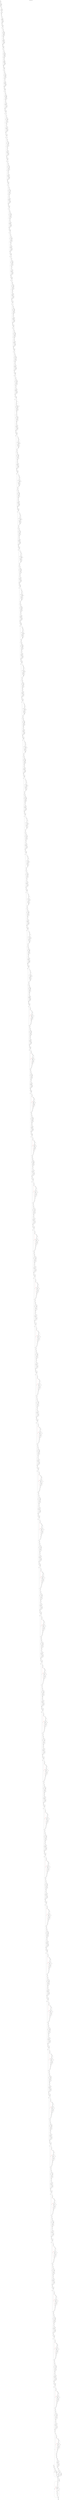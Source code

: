 digraph finite_state_machine {
    label = "mozjpeg.wasm - function 207"
    labelloc =  t
    labelfontsize = 16
    labelfontcolor = black
    labelfontname = "Helvetica"
    node [shape = doublecircle]; 0 E ;
    node [shape = circle];
    0 -> 1[label="block"];
    1 -> 2[label="block"];
    2 -> 3[label="if"];
    2 -> 5[label="~if"];
    3 -> 6[label="br"];
    4 -> 5[label="end"];
    5 -> 6[label="end"];
    6 -> 7[label="~br_if"];
    6 -> 12[label="br_if"];
    7 -> 8[label="if"];
    7 -> 9[label="~if"];
    8 -> 10[label="else"];
    9 -> 10[label="end"];
    10 -> 11[label="~br_if"];
    10 -> 12[label="br_if"];
    11 -> 12[label="end"];
    12 -> 13[label="block"];
    13 -> 14[label="~br_if"];
    13 -> 21[label="br_if"];
    14 -> 15[label="if"];
    14 -> 16[label="~if"];
    15 -> 17[label="else"];
    16 -> 17[label="end"];
    17 -> 18[label="if"];
    17 -> 20[label="~if"];
    18 -> 21[label="br"];
    19 -> 20[label="end"];
    20 -> 21[label="end"];
    21 -> 22[label="block"];
    22 -> 23[label="if"];
    22 -> 25[label="~if"];
    23 -> 42[label="br"];
    24 -> 25[label="end"];
    25 -> 26[label="block"];
    26 -> 27[label="~br_if"];
    26 -> 34[label="br_if"];
    27 -> 28[label="if"];
    27 -> 29[label="~if"];
    28 -> 30[label="else"];
    29 -> 30[label="end"];
    30 -> 31[label="if"];
    30 -> 33[label="~if"];
    31 -> 34[label="br"];
    32 -> 33[label="end"];
    33 -> 34[label="end"];
    34 -> 35[label="~br_if"];
    34 -> 42[label="br_if"];
    35 -> 36[label="if"];
    35 -> 37[label="~if"];
    36 -> 38[label="else"];
    37 -> 38[label="end"];
    38 -> 39[label="if"];
    38 -> 41[label="~if"];
    39 -> 42[label="br"];
    40 -> 41[label="end"];
    41 -> 42[label="end"];
    42 -> 43[label="block"];
    43 -> 44[label="if"];
    43 -> 46[label="~if"];
    44 -> 63[label="br"];
    45 -> 46[label="end"];
    46 -> 47[label="block"];
    47 -> 48[label="~br_if"];
    47 -> 55[label="br_if"];
    48 -> 49[label="if"];
    48 -> 50[label="~if"];
    49 -> 51[label="else"];
    50 -> 51[label="end"];
    51 -> 52[label="if"];
    51 -> 54[label="~if"];
    52 -> 55[label="br"];
    53 -> 54[label="end"];
    54 -> 55[label="end"];
    55 -> 56[label="~br_if"];
    55 -> 63[label="br_if"];
    56 -> 57[label="if"];
    56 -> 58[label="~if"];
    57 -> 59[label="else"];
    58 -> 59[label="end"];
    59 -> 60[label="if"];
    59 -> 62[label="~if"];
    60 -> 63[label="br"];
    61 -> 62[label="end"];
    62 -> 63[label="end"];
    63 -> 64[label="block"];
    64 -> 65[label="if"];
    64 -> 67[label="~if"];
    65 -> 84[label="br"];
    66 -> 67[label="end"];
    67 -> 68[label="block"];
    68 -> 69[label="~br_if"];
    68 -> 76[label="br_if"];
    69 -> 70[label="if"];
    69 -> 71[label="~if"];
    70 -> 72[label="else"];
    71 -> 72[label="end"];
    72 -> 73[label="if"];
    72 -> 75[label="~if"];
    73 -> 76[label="br"];
    74 -> 75[label="end"];
    75 -> 76[label="end"];
    76 -> 77[label="~br_if"];
    76 -> 84[label="br_if"];
    77 -> 78[label="if"];
    77 -> 79[label="~if"];
    78 -> 80[label="else"];
    79 -> 80[label="end"];
    80 -> 81[label="if"];
    80 -> 83[label="~if"];
    81 -> 84[label="br"];
    82 -> 83[label="end"];
    83 -> 84[label="end"];
    84 -> 85[label="block"];
    85 -> 86[label="if"];
    85 -> 88[label="~if"];
    86 -> 105[label="br"];
    87 -> 88[label="end"];
    88 -> 89[label="block"];
    89 -> 90[label="~br_if"];
    89 -> 97[label="br_if"];
    90 -> 91[label="if"];
    90 -> 92[label="~if"];
    91 -> 93[label="else"];
    92 -> 93[label="end"];
    93 -> 94[label="if"];
    93 -> 96[label="~if"];
    94 -> 97[label="br"];
    95 -> 96[label="end"];
    96 -> 97[label="end"];
    97 -> 98[label="~br_if"];
    97 -> 105[label="br_if"];
    98 -> 99[label="if"];
    98 -> 100[label="~if"];
    99 -> 101[label="else"];
    100 -> 101[label="end"];
    101 -> 102[label="if"];
    101 -> 104[label="~if"];
    102 -> 105[label="br"];
    103 -> 104[label="end"];
    104 -> 105[label="end"];
    105 -> 106[label="block"];
    106 -> 107[label="if"];
    106 -> 109[label="~if"];
    107 -> 126[label="br"];
    108 -> 109[label="end"];
    109 -> 110[label="block"];
    110 -> 111[label="~br_if"];
    110 -> 118[label="br_if"];
    111 -> 112[label="if"];
    111 -> 113[label="~if"];
    112 -> 114[label="else"];
    113 -> 114[label="end"];
    114 -> 115[label="if"];
    114 -> 117[label="~if"];
    115 -> 118[label="br"];
    116 -> 117[label="end"];
    117 -> 118[label="end"];
    118 -> 119[label="~br_if"];
    118 -> 126[label="br_if"];
    119 -> 120[label="if"];
    119 -> 121[label="~if"];
    120 -> 122[label="else"];
    121 -> 122[label="end"];
    122 -> 123[label="if"];
    122 -> 125[label="~if"];
    123 -> 126[label="br"];
    124 -> 125[label="end"];
    125 -> 126[label="end"];
    126 -> 127[label="block"];
    127 -> 128[label="if"];
    127 -> 130[label="~if"];
    128 -> 147[label="br"];
    129 -> 130[label="end"];
    130 -> 131[label="block"];
    131 -> 132[label="~br_if"];
    131 -> 139[label="br_if"];
    132 -> 133[label="if"];
    132 -> 134[label="~if"];
    133 -> 135[label="else"];
    134 -> 135[label="end"];
    135 -> 136[label="if"];
    135 -> 138[label="~if"];
    136 -> 139[label="br"];
    137 -> 138[label="end"];
    138 -> 139[label="end"];
    139 -> 140[label="~br_if"];
    139 -> 147[label="br_if"];
    140 -> 141[label="if"];
    140 -> 142[label="~if"];
    141 -> 143[label="else"];
    142 -> 143[label="end"];
    143 -> 144[label="if"];
    143 -> 146[label="~if"];
    144 -> 147[label="br"];
    145 -> 146[label="end"];
    146 -> 147[label="end"];
    147 -> 148[label="block"];
    148 -> 149[label="if"];
    148 -> 151[label="~if"];
    149 -> 168[label="br"];
    150 -> 151[label="end"];
    151 -> 152[label="block"];
    152 -> 153[label="~br_if"];
    152 -> 160[label="br_if"];
    153 -> 154[label="if"];
    153 -> 155[label="~if"];
    154 -> 156[label="else"];
    155 -> 156[label="end"];
    156 -> 157[label="if"];
    156 -> 159[label="~if"];
    157 -> 160[label="br"];
    158 -> 159[label="end"];
    159 -> 160[label="end"];
    160 -> 161[label="~br_if"];
    160 -> 168[label="br_if"];
    161 -> 162[label="if"];
    161 -> 163[label="~if"];
    162 -> 164[label="else"];
    163 -> 164[label="end"];
    164 -> 165[label="if"];
    164 -> 167[label="~if"];
    165 -> 168[label="br"];
    166 -> 167[label="end"];
    167 -> 168[label="end"];
    168 -> 169[label="block"];
    169 -> 170[label="if"];
    169 -> 172[label="~if"];
    170 -> 189[label="br"];
    171 -> 172[label="end"];
    172 -> 173[label="block"];
    173 -> 174[label="~br_if"];
    173 -> 181[label="br_if"];
    174 -> 175[label="if"];
    174 -> 176[label="~if"];
    175 -> 177[label="else"];
    176 -> 177[label="end"];
    177 -> 178[label="if"];
    177 -> 180[label="~if"];
    178 -> 181[label="br"];
    179 -> 180[label="end"];
    180 -> 181[label="end"];
    181 -> 182[label="~br_if"];
    181 -> 189[label="br_if"];
    182 -> 183[label="if"];
    182 -> 184[label="~if"];
    183 -> 185[label="else"];
    184 -> 185[label="end"];
    185 -> 186[label="if"];
    185 -> 188[label="~if"];
    186 -> 189[label="br"];
    187 -> 188[label="end"];
    188 -> 189[label="end"];
    189 -> 190[label="block"];
    190 -> 191[label="if"];
    190 -> 193[label="~if"];
    191 -> 210[label="br"];
    192 -> 193[label="end"];
    193 -> 194[label="block"];
    194 -> 195[label="~br_if"];
    194 -> 202[label="br_if"];
    195 -> 196[label="if"];
    195 -> 197[label="~if"];
    196 -> 198[label="else"];
    197 -> 198[label="end"];
    198 -> 199[label="if"];
    198 -> 201[label="~if"];
    199 -> 202[label="br"];
    200 -> 201[label="end"];
    201 -> 202[label="end"];
    202 -> 203[label="~br_if"];
    202 -> 210[label="br_if"];
    203 -> 204[label="if"];
    203 -> 205[label="~if"];
    204 -> 206[label="else"];
    205 -> 206[label="end"];
    206 -> 207[label="if"];
    206 -> 209[label="~if"];
    207 -> 210[label="br"];
    208 -> 209[label="end"];
    209 -> 210[label="end"];
    210 -> 211[label="block"];
    211 -> 212[label="if"];
    211 -> 214[label="~if"];
    212 -> 231[label="br"];
    213 -> 214[label="end"];
    214 -> 215[label="block"];
    215 -> 216[label="~br_if"];
    215 -> 223[label="br_if"];
    216 -> 217[label="if"];
    216 -> 218[label="~if"];
    217 -> 219[label="else"];
    218 -> 219[label="end"];
    219 -> 220[label="if"];
    219 -> 222[label="~if"];
    220 -> 223[label="br"];
    221 -> 222[label="end"];
    222 -> 223[label="end"];
    223 -> 224[label="~br_if"];
    223 -> 231[label="br_if"];
    224 -> 225[label="if"];
    224 -> 226[label="~if"];
    225 -> 227[label="else"];
    226 -> 227[label="end"];
    227 -> 228[label="if"];
    227 -> 230[label="~if"];
    228 -> 231[label="br"];
    229 -> 230[label="end"];
    230 -> 231[label="end"];
    231 -> 232[label="block"];
    232 -> 233[label="if"];
    232 -> 235[label="~if"];
    233 -> 252[label="br"];
    234 -> 235[label="end"];
    235 -> 236[label="block"];
    236 -> 237[label="~br_if"];
    236 -> 244[label="br_if"];
    237 -> 238[label="if"];
    237 -> 239[label="~if"];
    238 -> 240[label="else"];
    239 -> 240[label="end"];
    240 -> 241[label="if"];
    240 -> 243[label="~if"];
    241 -> 244[label="br"];
    242 -> 243[label="end"];
    243 -> 244[label="end"];
    244 -> 245[label="~br_if"];
    244 -> 252[label="br_if"];
    245 -> 246[label="if"];
    245 -> 247[label="~if"];
    246 -> 248[label="else"];
    247 -> 248[label="end"];
    248 -> 249[label="if"];
    248 -> 251[label="~if"];
    249 -> 252[label="br"];
    250 -> 251[label="end"];
    251 -> 252[label="end"];
    252 -> 253[label="block"];
    253 -> 254[label="if"];
    253 -> 256[label="~if"];
    254 -> 273[label="br"];
    255 -> 256[label="end"];
    256 -> 257[label="block"];
    257 -> 258[label="~br_if"];
    257 -> 265[label="br_if"];
    258 -> 259[label="if"];
    258 -> 260[label="~if"];
    259 -> 261[label="else"];
    260 -> 261[label="end"];
    261 -> 262[label="if"];
    261 -> 264[label="~if"];
    262 -> 265[label="br"];
    263 -> 264[label="end"];
    264 -> 265[label="end"];
    265 -> 266[label="~br_if"];
    265 -> 273[label="br_if"];
    266 -> 267[label="if"];
    266 -> 268[label="~if"];
    267 -> 269[label="else"];
    268 -> 269[label="end"];
    269 -> 270[label="if"];
    269 -> 272[label="~if"];
    270 -> 273[label="br"];
    271 -> 272[label="end"];
    272 -> 273[label="end"];
    273 -> 274[label="block"];
    274 -> 275[label="if"];
    274 -> 277[label="~if"];
    275 -> 294[label="br"];
    276 -> 277[label="end"];
    277 -> 278[label="block"];
    278 -> 279[label="~br_if"];
    278 -> 286[label="br_if"];
    279 -> 280[label="if"];
    279 -> 281[label="~if"];
    280 -> 282[label="else"];
    281 -> 282[label="end"];
    282 -> 283[label="if"];
    282 -> 285[label="~if"];
    283 -> 286[label="br"];
    284 -> 285[label="end"];
    285 -> 286[label="end"];
    286 -> 287[label="~br_if"];
    286 -> 294[label="br_if"];
    287 -> 288[label="if"];
    287 -> 289[label="~if"];
    288 -> 290[label="else"];
    289 -> 290[label="end"];
    290 -> 291[label="if"];
    290 -> 293[label="~if"];
    291 -> 294[label="br"];
    292 -> 293[label="end"];
    293 -> 294[label="end"];
    294 -> 295[label="block"];
    295 -> 296[label="if"];
    295 -> 298[label="~if"];
    296 -> 315[label="br"];
    297 -> 298[label="end"];
    298 -> 299[label="block"];
    299 -> 300[label="~br_if"];
    299 -> 307[label="br_if"];
    300 -> 301[label="if"];
    300 -> 302[label="~if"];
    301 -> 303[label="else"];
    302 -> 303[label="end"];
    303 -> 304[label="if"];
    303 -> 306[label="~if"];
    304 -> 307[label="br"];
    305 -> 306[label="end"];
    306 -> 307[label="end"];
    307 -> 308[label="~br_if"];
    307 -> 315[label="br_if"];
    308 -> 309[label="if"];
    308 -> 310[label="~if"];
    309 -> 311[label="else"];
    310 -> 311[label="end"];
    311 -> 312[label="if"];
    311 -> 314[label="~if"];
    312 -> 315[label="br"];
    313 -> 314[label="end"];
    314 -> 315[label="end"];
    315 -> 316[label="block"];
    316 -> 317[label="if"];
    316 -> 319[label="~if"];
    317 -> 336[label="br"];
    318 -> 319[label="end"];
    319 -> 320[label="block"];
    320 -> 321[label="~br_if"];
    320 -> 328[label="br_if"];
    321 -> 322[label="if"];
    321 -> 323[label="~if"];
    322 -> 324[label="else"];
    323 -> 324[label="end"];
    324 -> 325[label="if"];
    324 -> 327[label="~if"];
    325 -> 328[label="br"];
    326 -> 327[label="end"];
    327 -> 328[label="end"];
    328 -> 329[label="~br_if"];
    328 -> 336[label="br_if"];
    329 -> 330[label="if"];
    329 -> 331[label="~if"];
    330 -> 332[label="else"];
    331 -> 332[label="end"];
    332 -> 333[label="if"];
    332 -> 335[label="~if"];
    333 -> 336[label="br"];
    334 -> 335[label="end"];
    335 -> 336[label="end"];
    336 -> 337[label="block"];
    337 -> 338[label="if"];
    337 -> 340[label="~if"];
    338 -> 357[label="br"];
    339 -> 340[label="end"];
    340 -> 341[label="block"];
    341 -> 342[label="~br_if"];
    341 -> 349[label="br_if"];
    342 -> 343[label="if"];
    342 -> 344[label="~if"];
    343 -> 345[label="else"];
    344 -> 345[label="end"];
    345 -> 346[label="if"];
    345 -> 348[label="~if"];
    346 -> 349[label="br"];
    347 -> 348[label="end"];
    348 -> 349[label="end"];
    349 -> 350[label="~br_if"];
    349 -> 357[label="br_if"];
    350 -> 351[label="if"];
    350 -> 352[label="~if"];
    351 -> 353[label="else"];
    352 -> 353[label="end"];
    353 -> 354[label="if"];
    353 -> 356[label="~if"];
    354 -> 357[label="br"];
    355 -> 356[label="end"];
    356 -> 357[label="end"];
    357 -> 358[label="block"];
    358 -> 359[label="if"];
    358 -> 361[label="~if"];
    359 -> 388[label="br"];
    360 -> 361[label="end"];
    361 -> 362[label="block"];
    362 -> 363[label="~br_if"];
    362 -> 371[label="br_if"];
    363 -> 364[label="~br_if"];
    363 -> 371[label="br_if"];
    364 -> 365[label="if"];
    364 -> 366[label="~if"];
    365 -> 367[label="else"];
    366 -> 367[label="end"];
    367 -> 368[label="if"];
    367 -> 370[label="~if"];
    368 -> 371[label="br"];
    369 -> 370[label="end"];
    370 -> 371[label="end"];
    371 -> 372[label="block"];
    372 -> 373[label="~br_if"];
    372 -> 380[label="br_if"];
    373 -> 374[label="if"];
    373 -> 375[label="~if"];
    374 -> 376[label="else"];
    375 -> 376[label="end"];
    376 -> 377[label="if"];
    376 -> 379[label="~if"];
    377 -> 380[label="br"];
    378 -> 379[label="end"];
    379 -> 380[label="end"];
    380 -> 381[label="~br_if"];
    380 -> 388[label="br_if"];
    381 -> 382[label="if"];
    381 -> 383[label="~if"];
    382 -> 384[label="else"];
    383 -> 384[label="end"];
    384 -> 385[label="if"];
    384 -> 387[label="~if"];
    385 -> 388[label="br"];
    386 -> 387[label="end"];
    387 -> 388[label="end"];
    388 -> 389[label="block"];
    389 -> 390[label="if"];
    389 -> 392[label="~if"];
    390 -> 420[label="br"];
    391 -> 392[label="end"];
    392 -> 393[label="if"];
    392 -> 403[label="~if"];
    393 -> 394[label="block"];
    394 -> 395[label="~br_if"];
    394 -> 402[label="br_if"];
    395 -> 396[label="if"];
    395 -> 397[label="~if"];
    396 -> 398[label="else"];
    397 -> 398[label="end"];
    398 -> 399[label="if"];
    398 -> 401[label="~if"];
    399 -> 402[label="br"];
    400 -> 401[label="end"];
    401 -> 402[label="end"];
    402 -> 403[label="end"];
    403 -> 404[label="block"];
    404 -> 405[label="~br_if"];
    404 -> 412[label="br_if"];
    405 -> 406[label="if"];
    405 -> 407[label="~if"];
    406 -> 408[label="else"];
    407 -> 408[label="end"];
    408 -> 409[label="if"];
    408 -> 411[label="~if"];
    409 -> 412[label="br"];
    410 -> 411[label="end"];
    411 -> 412[label="end"];
    412 -> 413[label="~br_if"];
    412 -> 420[label="br_if"];
    413 -> 414[label="if"];
    413 -> 415[label="~if"];
    414 -> 416[label="else"];
    415 -> 416[label="end"];
    416 -> 417[label="if"];
    416 -> 419[label="~if"];
    417 -> 420[label="br"];
    418 -> 419[label="end"];
    419 -> 420[label="end"];
    420 -> 421[label="block"];
    421 -> 422[label="if"];
    421 -> 424[label="~if"];
    422 -> 452[label="br"];
    423 -> 424[label="end"];
    424 -> 425[label="if"];
    424 -> 435[label="~if"];
    425 -> 426[label="block"];
    426 -> 427[label="~br_if"];
    426 -> 434[label="br_if"];
    427 -> 428[label="if"];
    427 -> 429[label="~if"];
    428 -> 430[label="else"];
    429 -> 430[label="end"];
    430 -> 431[label="if"];
    430 -> 433[label="~if"];
    431 -> 434[label="br"];
    432 -> 433[label="end"];
    433 -> 434[label="end"];
    434 -> 435[label="end"];
    435 -> 436[label="block"];
    436 -> 437[label="~br_if"];
    436 -> 444[label="br_if"];
    437 -> 438[label="if"];
    437 -> 439[label="~if"];
    438 -> 440[label="else"];
    439 -> 440[label="end"];
    440 -> 441[label="if"];
    440 -> 443[label="~if"];
    441 -> 444[label="br"];
    442 -> 443[label="end"];
    443 -> 444[label="end"];
    444 -> 445[label="~br_if"];
    444 -> 452[label="br_if"];
    445 -> 446[label="if"];
    445 -> 447[label="~if"];
    446 -> 448[label="else"];
    447 -> 448[label="end"];
    448 -> 449[label="if"];
    448 -> 451[label="~if"];
    449 -> 452[label="br"];
    450 -> 451[label="end"];
    451 -> 452[label="end"];
    452 -> 453[label="block"];
    453 -> 454[label="if"];
    453 -> 456[label="~if"];
    454 -> 484[label="br"];
    455 -> 456[label="end"];
    456 -> 457[label="if"];
    456 -> 467[label="~if"];
    457 -> 458[label="block"];
    458 -> 459[label="~br_if"];
    458 -> 466[label="br_if"];
    459 -> 460[label="if"];
    459 -> 461[label="~if"];
    460 -> 462[label="else"];
    461 -> 462[label="end"];
    462 -> 463[label="if"];
    462 -> 465[label="~if"];
    463 -> 466[label="br"];
    464 -> 465[label="end"];
    465 -> 466[label="end"];
    466 -> 467[label="end"];
    467 -> 468[label="block"];
    468 -> 469[label="~br_if"];
    468 -> 476[label="br_if"];
    469 -> 470[label="if"];
    469 -> 471[label="~if"];
    470 -> 472[label="else"];
    471 -> 472[label="end"];
    472 -> 473[label="if"];
    472 -> 475[label="~if"];
    473 -> 476[label="br"];
    474 -> 475[label="end"];
    475 -> 476[label="end"];
    476 -> 477[label="~br_if"];
    476 -> 484[label="br_if"];
    477 -> 478[label="if"];
    477 -> 479[label="~if"];
    478 -> 480[label="else"];
    479 -> 480[label="end"];
    480 -> 481[label="if"];
    480 -> 483[label="~if"];
    481 -> 484[label="br"];
    482 -> 483[label="end"];
    483 -> 484[label="end"];
    484 -> 485[label="block"];
    485 -> 486[label="if"];
    485 -> 488[label="~if"];
    486 -> 516[label="br"];
    487 -> 488[label="end"];
    488 -> 489[label="if"];
    488 -> 499[label="~if"];
    489 -> 490[label="block"];
    490 -> 491[label="~br_if"];
    490 -> 498[label="br_if"];
    491 -> 492[label="if"];
    491 -> 493[label="~if"];
    492 -> 494[label="else"];
    493 -> 494[label="end"];
    494 -> 495[label="if"];
    494 -> 497[label="~if"];
    495 -> 498[label="br"];
    496 -> 497[label="end"];
    497 -> 498[label="end"];
    498 -> 499[label="end"];
    499 -> 500[label="block"];
    500 -> 501[label="~br_if"];
    500 -> 508[label="br_if"];
    501 -> 502[label="if"];
    501 -> 503[label="~if"];
    502 -> 504[label="else"];
    503 -> 504[label="end"];
    504 -> 505[label="if"];
    504 -> 507[label="~if"];
    505 -> 508[label="br"];
    506 -> 507[label="end"];
    507 -> 508[label="end"];
    508 -> 509[label="~br_if"];
    508 -> 516[label="br_if"];
    509 -> 510[label="if"];
    509 -> 511[label="~if"];
    510 -> 512[label="else"];
    511 -> 512[label="end"];
    512 -> 513[label="if"];
    512 -> 515[label="~if"];
    513 -> 516[label="br"];
    514 -> 515[label="end"];
    515 -> 516[label="end"];
    516 -> 517[label="block"];
    517 -> 518[label="if"];
    517 -> 520[label="~if"];
    518 -> 548[label="br"];
    519 -> 520[label="end"];
    520 -> 521[label="if"];
    520 -> 531[label="~if"];
    521 -> 522[label="block"];
    522 -> 523[label="~br_if"];
    522 -> 530[label="br_if"];
    523 -> 524[label="if"];
    523 -> 525[label="~if"];
    524 -> 526[label="else"];
    525 -> 526[label="end"];
    526 -> 527[label="if"];
    526 -> 529[label="~if"];
    527 -> 530[label="br"];
    528 -> 529[label="end"];
    529 -> 530[label="end"];
    530 -> 531[label="end"];
    531 -> 532[label="block"];
    532 -> 533[label="~br_if"];
    532 -> 540[label="br_if"];
    533 -> 534[label="if"];
    533 -> 535[label="~if"];
    534 -> 536[label="else"];
    535 -> 536[label="end"];
    536 -> 537[label="if"];
    536 -> 539[label="~if"];
    537 -> 540[label="br"];
    538 -> 539[label="end"];
    539 -> 540[label="end"];
    540 -> 541[label="~br_if"];
    540 -> 548[label="br_if"];
    541 -> 542[label="if"];
    541 -> 543[label="~if"];
    542 -> 544[label="else"];
    543 -> 544[label="end"];
    544 -> 545[label="if"];
    544 -> 547[label="~if"];
    545 -> 548[label="br"];
    546 -> 547[label="end"];
    547 -> 548[label="end"];
    548 -> 549[label="block"];
    549 -> 550[label="if"];
    549 -> 552[label="~if"];
    550 -> 580[label="br"];
    551 -> 552[label="end"];
    552 -> 553[label="if"];
    552 -> 563[label="~if"];
    553 -> 554[label="block"];
    554 -> 555[label="~br_if"];
    554 -> 562[label="br_if"];
    555 -> 556[label="if"];
    555 -> 557[label="~if"];
    556 -> 558[label="else"];
    557 -> 558[label="end"];
    558 -> 559[label="if"];
    558 -> 561[label="~if"];
    559 -> 562[label="br"];
    560 -> 561[label="end"];
    561 -> 562[label="end"];
    562 -> 563[label="end"];
    563 -> 564[label="block"];
    564 -> 565[label="~br_if"];
    564 -> 572[label="br_if"];
    565 -> 566[label="if"];
    565 -> 567[label="~if"];
    566 -> 568[label="else"];
    567 -> 568[label="end"];
    568 -> 569[label="if"];
    568 -> 571[label="~if"];
    569 -> 572[label="br"];
    570 -> 571[label="end"];
    571 -> 572[label="end"];
    572 -> 573[label="~br_if"];
    572 -> 580[label="br_if"];
    573 -> 574[label="if"];
    573 -> 575[label="~if"];
    574 -> 576[label="else"];
    575 -> 576[label="end"];
    576 -> 577[label="if"];
    576 -> 579[label="~if"];
    577 -> 580[label="br"];
    578 -> 579[label="end"];
    579 -> 580[label="end"];
    580 -> 581[label="block"];
    581 -> 582[label="if"];
    581 -> 584[label="~if"];
    582 -> 612[label="br"];
    583 -> 584[label="end"];
    584 -> 585[label="if"];
    584 -> 595[label="~if"];
    585 -> 586[label="block"];
    586 -> 587[label="~br_if"];
    586 -> 594[label="br_if"];
    587 -> 588[label="if"];
    587 -> 589[label="~if"];
    588 -> 590[label="else"];
    589 -> 590[label="end"];
    590 -> 591[label="if"];
    590 -> 593[label="~if"];
    591 -> 594[label="br"];
    592 -> 593[label="end"];
    593 -> 594[label="end"];
    594 -> 595[label="end"];
    595 -> 596[label="block"];
    596 -> 597[label="~br_if"];
    596 -> 604[label="br_if"];
    597 -> 598[label="if"];
    597 -> 599[label="~if"];
    598 -> 600[label="else"];
    599 -> 600[label="end"];
    600 -> 601[label="if"];
    600 -> 603[label="~if"];
    601 -> 604[label="br"];
    602 -> 603[label="end"];
    603 -> 604[label="end"];
    604 -> 605[label="~br_if"];
    604 -> 612[label="br_if"];
    605 -> 606[label="if"];
    605 -> 607[label="~if"];
    606 -> 608[label="else"];
    607 -> 608[label="end"];
    608 -> 609[label="if"];
    608 -> 611[label="~if"];
    609 -> 612[label="br"];
    610 -> 611[label="end"];
    611 -> 612[label="end"];
    612 -> 613[label="block"];
    613 -> 614[label="if"];
    613 -> 616[label="~if"];
    614 -> 644[label="br"];
    615 -> 616[label="end"];
    616 -> 617[label="if"];
    616 -> 627[label="~if"];
    617 -> 618[label="block"];
    618 -> 619[label="~br_if"];
    618 -> 626[label="br_if"];
    619 -> 620[label="if"];
    619 -> 621[label="~if"];
    620 -> 622[label="else"];
    621 -> 622[label="end"];
    622 -> 623[label="if"];
    622 -> 625[label="~if"];
    623 -> 626[label="br"];
    624 -> 625[label="end"];
    625 -> 626[label="end"];
    626 -> 627[label="end"];
    627 -> 628[label="block"];
    628 -> 629[label="~br_if"];
    628 -> 636[label="br_if"];
    629 -> 630[label="if"];
    629 -> 631[label="~if"];
    630 -> 632[label="else"];
    631 -> 632[label="end"];
    632 -> 633[label="if"];
    632 -> 635[label="~if"];
    633 -> 636[label="br"];
    634 -> 635[label="end"];
    635 -> 636[label="end"];
    636 -> 637[label="~br_if"];
    636 -> 644[label="br_if"];
    637 -> 638[label="if"];
    637 -> 639[label="~if"];
    638 -> 640[label="else"];
    639 -> 640[label="end"];
    640 -> 641[label="if"];
    640 -> 643[label="~if"];
    641 -> 644[label="br"];
    642 -> 643[label="end"];
    643 -> 644[label="end"];
    644 -> 645[label="block"];
    645 -> 646[label="if"];
    645 -> 648[label="~if"];
    646 -> 676[label="br"];
    647 -> 648[label="end"];
    648 -> 649[label="if"];
    648 -> 659[label="~if"];
    649 -> 650[label="block"];
    650 -> 651[label="~br_if"];
    650 -> 658[label="br_if"];
    651 -> 652[label="if"];
    651 -> 653[label="~if"];
    652 -> 654[label="else"];
    653 -> 654[label="end"];
    654 -> 655[label="if"];
    654 -> 657[label="~if"];
    655 -> 658[label="br"];
    656 -> 657[label="end"];
    657 -> 658[label="end"];
    658 -> 659[label="end"];
    659 -> 660[label="block"];
    660 -> 661[label="~br_if"];
    660 -> 668[label="br_if"];
    661 -> 662[label="if"];
    661 -> 663[label="~if"];
    662 -> 664[label="else"];
    663 -> 664[label="end"];
    664 -> 665[label="if"];
    664 -> 667[label="~if"];
    665 -> 668[label="br"];
    666 -> 667[label="end"];
    667 -> 668[label="end"];
    668 -> 669[label="~br_if"];
    668 -> 676[label="br_if"];
    669 -> 670[label="if"];
    669 -> 671[label="~if"];
    670 -> 672[label="else"];
    671 -> 672[label="end"];
    672 -> 673[label="if"];
    672 -> 675[label="~if"];
    673 -> 676[label="br"];
    674 -> 675[label="end"];
    675 -> 676[label="end"];
    676 -> 677[label="block"];
    677 -> 678[label="if"];
    677 -> 680[label="~if"];
    678 -> 708[label="br"];
    679 -> 680[label="end"];
    680 -> 681[label="if"];
    680 -> 691[label="~if"];
    681 -> 682[label="block"];
    682 -> 683[label="~br_if"];
    682 -> 690[label="br_if"];
    683 -> 684[label="if"];
    683 -> 685[label="~if"];
    684 -> 686[label="else"];
    685 -> 686[label="end"];
    686 -> 687[label="if"];
    686 -> 689[label="~if"];
    687 -> 690[label="br"];
    688 -> 689[label="end"];
    689 -> 690[label="end"];
    690 -> 691[label="end"];
    691 -> 692[label="block"];
    692 -> 693[label="~br_if"];
    692 -> 700[label="br_if"];
    693 -> 694[label="if"];
    693 -> 695[label="~if"];
    694 -> 696[label="else"];
    695 -> 696[label="end"];
    696 -> 697[label="if"];
    696 -> 699[label="~if"];
    697 -> 700[label="br"];
    698 -> 699[label="end"];
    699 -> 700[label="end"];
    700 -> 701[label="~br_if"];
    700 -> 708[label="br_if"];
    701 -> 702[label="if"];
    701 -> 703[label="~if"];
    702 -> 704[label="else"];
    703 -> 704[label="end"];
    704 -> 705[label="if"];
    704 -> 707[label="~if"];
    705 -> 708[label="br"];
    706 -> 707[label="end"];
    707 -> 708[label="end"];
    708 -> 709[label="block"];
    709 -> 710[label="if"];
    709 -> 712[label="~if"];
    710 -> 740[label="br"];
    711 -> 712[label="end"];
    712 -> 713[label="if"];
    712 -> 723[label="~if"];
    713 -> 714[label="block"];
    714 -> 715[label="~br_if"];
    714 -> 722[label="br_if"];
    715 -> 716[label="if"];
    715 -> 717[label="~if"];
    716 -> 718[label="else"];
    717 -> 718[label="end"];
    718 -> 719[label="if"];
    718 -> 721[label="~if"];
    719 -> 722[label="br"];
    720 -> 721[label="end"];
    721 -> 722[label="end"];
    722 -> 723[label="end"];
    723 -> 724[label="block"];
    724 -> 725[label="~br_if"];
    724 -> 732[label="br_if"];
    725 -> 726[label="if"];
    725 -> 727[label="~if"];
    726 -> 728[label="else"];
    727 -> 728[label="end"];
    728 -> 729[label="if"];
    728 -> 731[label="~if"];
    729 -> 732[label="br"];
    730 -> 731[label="end"];
    731 -> 732[label="end"];
    732 -> 733[label="~br_if"];
    732 -> 740[label="br_if"];
    733 -> 734[label="if"];
    733 -> 735[label="~if"];
    734 -> 736[label="else"];
    735 -> 736[label="end"];
    736 -> 737[label="if"];
    736 -> 739[label="~if"];
    737 -> 740[label="br"];
    738 -> 739[label="end"];
    739 -> 740[label="end"];
    740 -> 741[label="block"];
    741 -> 742[label="if"];
    741 -> 744[label="~if"];
    742 -> 772[label="br"];
    743 -> 744[label="end"];
    744 -> 745[label="if"];
    744 -> 755[label="~if"];
    745 -> 746[label="block"];
    746 -> 747[label="~br_if"];
    746 -> 754[label="br_if"];
    747 -> 748[label="if"];
    747 -> 749[label="~if"];
    748 -> 750[label="else"];
    749 -> 750[label="end"];
    750 -> 751[label="if"];
    750 -> 753[label="~if"];
    751 -> 754[label="br"];
    752 -> 753[label="end"];
    753 -> 754[label="end"];
    754 -> 755[label="end"];
    755 -> 756[label="block"];
    756 -> 757[label="~br_if"];
    756 -> 764[label="br_if"];
    757 -> 758[label="if"];
    757 -> 759[label="~if"];
    758 -> 760[label="else"];
    759 -> 760[label="end"];
    760 -> 761[label="if"];
    760 -> 763[label="~if"];
    761 -> 764[label="br"];
    762 -> 763[label="end"];
    763 -> 764[label="end"];
    764 -> 765[label="~br_if"];
    764 -> 772[label="br_if"];
    765 -> 766[label="if"];
    765 -> 767[label="~if"];
    766 -> 768[label="else"];
    767 -> 768[label="end"];
    768 -> 769[label="if"];
    768 -> 771[label="~if"];
    769 -> 772[label="br"];
    770 -> 771[label="end"];
    771 -> 772[label="end"];
    772 -> 773[label="block"];
    773 -> 774[label="if"];
    773 -> 776[label="~if"];
    774 -> 804[label="br"];
    775 -> 776[label="end"];
    776 -> 777[label="if"];
    776 -> 787[label="~if"];
    777 -> 778[label="block"];
    778 -> 779[label="~br_if"];
    778 -> 786[label="br_if"];
    779 -> 780[label="if"];
    779 -> 781[label="~if"];
    780 -> 782[label="else"];
    781 -> 782[label="end"];
    782 -> 783[label="if"];
    782 -> 785[label="~if"];
    783 -> 786[label="br"];
    784 -> 785[label="end"];
    785 -> 786[label="end"];
    786 -> 787[label="end"];
    787 -> 788[label="block"];
    788 -> 789[label="~br_if"];
    788 -> 796[label="br_if"];
    789 -> 790[label="if"];
    789 -> 791[label="~if"];
    790 -> 792[label="else"];
    791 -> 792[label="end"];
    792 -> 793[label="if"];
    792 -> 795[label="~if"];
    793 -> 796[label="br"];
    794 -> 795[label="end"];
    795 -> 796[label="end"];
    796 -> 797[label="~br_if"];
    796 -> 804[label="br_if"];
    797 -> 798[label="if"];
    797 -> 799[label="~if"];
    798 -> 800[label="else"];
    799 -> 800[label="end"];
    800 -> 801[label="if"];
    800 -> 803[label="~if"];
    801 -> 804[label="br"];
    802 -> 803[label="end"];
    803 -> 804[label="end"];
    804 -> 805[label="block"];
    805 -> 806[label="if"];
    805 -> 808[label="~if"];
    806 -> 836[label="br"];
    807 -> 808[label="end"];
    808 -> 809[label="if"];
    808 -> 819[label="~if"];
    809 -> 810[label="block"];
    810 -> 811[label="~br_if"];
    810 -> 818[label="br_if"];
    811 -> 812[label="if"];
    811 -> 813[label="~if"];
    812 -> 814[label="else"];
    813 -> 814[label="end"];
    814 -> 815[label="if"];
    814 -> 817[label="~if"];
    815 -> 818[label="br"];
    816 -> 817[label="end"];
    817 -> 818[label="end"];
    818 -> 819[label="end"];
    819 -> 820[label="block"];
    820 -> 821[label="~br_if"];
    820 -> 828[label="br_if"];
    821 -> 822[label="if"];
    821 -> 823[label="~if"];
    822 -> 824[label="else"];
    823 -> 824[label="end"];
    824 -> 825[label="if"];
    824 -> 827[label="~if"];
    825 -> 828[label="br"];
    826 -> 827[label="end"];
    827 -> 828[label="end"];
    828 -> 829[label="~br_if"];
    828 -> 836[label="br_if"];
    829 -> 830[label="if"];
    829 -> 831[label="~if"];
    830 -> 832[label="else"];
    831 -> 832[label="end"];
    832 -> 833[label="if"];
    832 -> 835[label="~if"];
    833 -> 836[label="br"];
    834 -> 835[label="end"];
    835 -> 836[label="end"];
    836 -> 837[label="block"];
    837 -> 838[label="if"];
    837 -> 840[label="~if"];
    838 -> 868[label="br"];
    839 -> 840[label="end"];
    840 -> 841[label="if"];
    840 -> 851[label="~if"];
    841 -> 842[label="block"];
    842 -> 843[label="~br_if"];
    842 -> 850[label="br_if"];
    843 -> 844[label="if"];
    843 -> 845[label="~if"];
    844 -> 846[label="else"];
    845 -> 846[label="end"];
    846 -> 847[label="if"];
    846 -> 849[label="~if"];
    847 -> 850[label="br"];
    848 -> 849[label="end"];
    849 -> 850[label="end"];
    850 -> 851[label="end"];
    851 -> 852[label="block"];
    852 -> 853[label="~br_if"];
    852 -> 860[label="br_if"];
    853 -> 854[label="if"];
    853 -> 855[label="~if"];
    854 -> 856[label="else"];
    855 -> 856[label="end"];
    856 -> 857[label="if"];
    856 -> 859[label="~if"];
    857 -> 860[label="br"];
    858 -> 859[label="end"];
    859 -> 860[label="end"];
    860 -> 861[label="~br_if"];
    860 -> 868[label="br_if"];
    861 -> 862[label="if"];
    861 -> 863[label="~if"];
    862 -> 864[label="else"];
    863 -> 864[label="end"];
    864 -> 865[label="if"];
    864 -> 867[label="~if"];
    865 -> 868[label="br"];
    866 -> 867[label="end"];
    867 -> 868[label="end"];
    868 -> 869[label="block"];
    869 -> 870[label="if"];
    869 -> 872[label="~if"];
    870 -> 903[label="br"];
    871 -> 872[label="end"];
    872 -> 873[label="if"];
    872 -> 886[label="~if"];
    873 -> 874[label="loop"];
    874 -> 875[label="block"];
    875 -> 876[label="~br_if"];
    875 -> 883[label="br_if"];
    876 -> 877[label="if"];
    876 -> 878[label="~if"];
    877 -> 879[label="else"];
    878 -> 879[label="end"];
    879 -> 880[label="if"];
    879 -> 882[label="~if"];
    880 -> 883[label="br"];
    881 -> 882[label="end"];
    882 -> 883[label="end"];
    883 -> 884[label="~br_if"];
    883 -> 874[color="red" fontcolor="red" label="br_if"];
    884 -> 885[label="end"];
    885 -> 886[label="end"];
    886 -> 887[label="block"];
    887 -> 888[label="~br_if"];
    887 -> 895[label="br_if"];
    888 -> 889[label="if"];
    888 -> 890[label="~if"];
    889 -> 891[label="else"];
    890 -> 891[label="end"];
    891 -> 892[label="if"];
    891 -> 894[label="~if"];
    892 -> 895[label="br"];
    893 -> 894[label="end"];
    894 -> 895[label="end"];
    895 -> 896[label="~br_if"];
    895 -> 903[label="br_if"];
    896 -> 897[label="if"];
    896 -> 898[label="~if"];
    897 -> 899[label="else"];
    898 -> 899[label="end"];
    899 -> 900[label="if"];
    899 -> 902[label="~if"];
    900 -> 903[label="br"];
    901 -> 902[label="end"];
    902 -> 903[label="end"];
    903 -> 904[label="block"];
    904 -> 905[label="if"];
    904 -> 907[label="~if"];
    905 -> 938[label="br"];
    906 -> 907[label="end"];
    907 -> 908[label="if"];
    907 -> 921[label="~if"];
    908 -> 909[label="loop"];
    909 -> 910[label="block"];
    910 -> 911[label="~br_if"];
    910 -> 918[label="br_if"];
    911 -> 912[label="if"];
    911 -> 913[label="~if"];
    912 -> 914[label="else"];
    913 -> 914[label="end"];
    914 -> 915[label="if"];
    914 -> 917[label="~if"];
    915 -> 918[label="br"];
    916 -> 917[label="end"];
    917 -> 918[label="end"];
    918 -> 919[label="~br_if"];
    918 -> 909[color="red" fontcolor="red" label="br_if"];
    919 -> 920[label="end"];
    920 -> 921[label="end"];
    921 -> 922[label="block"];
    922 -> 923[label="~br_if"];
    922 -> 930[label="br_if"];
    923 -> 924[label="if"];
    923 -> 925[label="~if"];
    924 -> 926[label="else"];
    925 -> 926[label="end"];
    926 -> 927[label="if"];
    926 -> 929[label="~if"];
    927 -> 930[label="br"];
    928 -> 929[label="end"];
    929 -> 930[label="end"];
    930 -> 931[label="~br_if"];
    930 -> 938[label="br_if"];
    931 -> 932[label="if"];
    931 -> 933[label="~if"];
    932 -> 934[label="else"];
    933 -> 934[label="end"];
    934 -> 935[label="if"];
    934 -> 937[label="~if"];
    935 -> 938[label="br"];
    936 -> 937[label="end"];
    937 -> 938[label="end"];
    938 -> 939[label="block"];
    939 -> 940[label="if"];
    939 -> 942[label="~if"];
    940 -> 973[label="br"];
    941 -> 942[label="end"];
    942 -> 943[label="if"];
    942 -> 956[label="~if"];
    943 -> 944[label="loop"];
    944 -> 945[label="block"];
    945 -> 946[label="~br_if"];
    945 -> 953[label="br_if"];
    946 -> 947[label="if"];
    946 -> 948[label="~if"];
    947 -> 949[label="else"];
    948 -> 949[label="end"];
    949 -> 950[label="if"];
    949 -> 952[label="~if"];
    950 -> 953[label="br"];
    951 -> 952[label="end"];
    952 -> 953[label="end"];
    953 -> 954[label="~br_if"];
    953 -> 944[color="red" fontcolor="red" label="br_if"];
    954 -> 955[label="end"];
    955 -> 956[label="end"];
    956 -> 957[label="block"];
    957 -> 958[label="~br_if"];
    957 -> 965[label="br_if"];
    958 -> 959[label="if"];
    958 -> 960[label="~if"];
    959 -> 961[label="else"];
    960 -> 961[label="end"];
    961 -> 962[label="if"];
    961 -> 964[label="~if"];
    962 -> 965[label="br"];
    963 -> 964[label="end"];
    964 -> 965[label="end"];
    965 -> 966[label="~br_if"];
    965 -> 973[label="br_if"];
    966 -> 967[label="if"];
    966 -> 968[label="~if"];
    967 -> 969[label="else"];
    968 -> 969[label="end"];
    969 -> 970[label="if"];
    969 -> 972[label="~if"];
    970 -> 973[label="br"];
    971 -> 972[label="end"];
    972 -> 973[label="end"];
    973 -> 974[label="block"];
    974 -> 975[label="if"];
    974 -> 977[label="~if"];
    975 -> 1008[label="br"];
    976 -> 977[label="end"];
    977 -> 978[label="if"];
    977 -> 991[label="~if"];
    978 -> 979[label="loop"];
    979 -> 980[label="block"];
    980 -> 981[label="~br_if"];
    980 -> 988[label="br_if"];
    981 -> 982[label="if"];
    981 -> 983[label="~if"];
    982 -> 984[label="else"];
    983 -> 984[label="end"];
    984 -> 985[label="if"];
    984 -> 987[label="~if"];
    985 -> 988[label="br"];
    986 -> 987[label="end"];
    987 -> 988[label="end"];
    988 -> 989[label="~br_if"];
    988 -> 979[color="red" fontcolor="red" label="br_if"];
    989 -> 990[label="end"];
    990 -> 991[label="end"];
    991 -> 992[label="block"];
    992 -> 993[label="~br_if"];
    992 -> 1000[label="br_if"];
    993 -> 994[label="if"];
    993 -> 995[label="~if"];
    994 -> 996[label="else"];
    995 -> 996[label="end"];
    996 -> 997[label="if"];
    996 -> 999[label="~if"];
    997 -> 1000[label="br"];
    998 -> 999[label="end"];
    999 -> 1000[label="end"];
    1000 -> 1001[label="~br_if"];
    1000 -> 1008[label="br_if"];
    1001 -> 1002[label="if"];
    1001 -> 1003[label="~if"];
    1002 -> 1004[label="else"];
    1003 -> 1004[label="end"];
    1004 -> 1005[label="if"];
    1004 -> 1007[label="~if"];
    1005 -> 1008[label="br"];
    1006 -> 1007[label="end"];
    1007 -> 1008[label="end"];
    1008 -> 1009[label="block"];
    1009 -> 1010[label="if"];
    1009 -> 1012[label="~if"];
    1010 -> 1043[label="br"];
    1011 -> 1012[label="end"];
    1012 -> 1013[label="if"];
    1012 -> 1026[label="~if"];
    1013 -> 1014[label="loop"];
    1014 -> 1015[label="block"];
    1015 -> 1016[label="~br_if"];
    1015 -> 1023[label="br_if"];
    1016 -> 1017[label="if"];
    1016 -> 1018[label="~if"];
    1017 -> 1019[label="else"];
    1018 -> 1019[label="end"];
    1019 -> 1020[label="if"];
    1019 -> 1022[label="~if"];
    1020 -> 1023[label="br"];
    1021 -> 1022[label="end"];
    1022 -> 1023[label="end"];
    1023 -> 1024[label="~br_if"];
    1023 -> 1014[color="red" fontcolor="red" label="br_if"];
    1024 -> 1025[label="end"];
    1025 -> 1026[label="end"];
    1026 -> 1027[label="block"];
    1027 -> 1028[label="~br_if"];
    1027 -> 1035[label="br_if"];
    1028 -> 1029[label="if"];
    1028 -> 1030[label="~if"];
    1029 -> 1031[label="else"];
    1030 -> 1031[label="end"];
    1031 -> 1032[label="if"];
    1031 -> 1034[label="~if"];
    1032 -> 1035[label="br"];
    1033 -> 1034[label="end"];
    1034 -> 1035[label="end"];
    1035 -> 1036[label="~br_if"];
    1035 -> 1043[label="br_if"];
    1036 -> 1037[label="if"];
    1036 -> 1038[label="~if"];
    1037 -> 1039[label="else"];
    1038 -> 1039[label="end"];
    1039 -> 1040[label="if"];
    1039 -> 1042[label="~if"];
    1040 -> 1043[label="br"];
    1041 -> 1042[label="end"];
    1042 -> 1043[label="end"];
    1043 -> 1044[label="block"];
    1044 -> 1045[label="if"];
    1044 -> 1047[label="~if"];
    1045 -> 1078[label="br"];
    1046 -> 1047[label="end"];
    1047 -> 1048[label="if"];
    1047 -> 1061[label="~if"];
    1048 -> 1049[label="loop"];
    1049 -> 1050[label="block"];
    1050 -> 1051[label="~br_if"];
    1050 -> 1058[label="br_if"];
    1051 -> 1052[label="if"];
    1051 -> 1053[label="~if"];
    1052 -> 1054[label="else"];
    1053 -> 1054[label="end"];
    1054 -> 1055[label="if"];
    1054 -> 1057[label="~if"];
    1055 -> 1058[label="br"];
    1056 -> 1057[label="end"];
    1057 -> 1058[label="end"];
    1058 -> 1059[label="~br_if"];
    1058 -> 1049[color="red" fontcolor="red" label="br_if"];
    1059 -> 1060[label="end"];
    1060 -> 1061[label="end"];
    1061 -> 1062[label="block"];
    1062 -> 1063[label="~br_if"];
    1062 -> 1070[label="br_if"];
    1063 -> 1064[label="if"];
    1063 -> 1065[label="~if"];
    1064 -> 1066[label="else"];
    1065 -> 1066[label="end"];
    1066 -> 1067[label="if"];
    1066 -> 1069[label="~if"];
    1067 -> 1070[label="br"];
    1068 -> 1069[label="end"];
    1069 -> 1070[label="end"];
    1070 -> 1071[label="~br_if"];
    1070 -> 1078[label="br_if"];
    1071 -> 1072[label="if"];
    1071 -> 1073[label="~if"];
    1072 -> 1074[label="else"];
    1073 -> 1074[label="end"];
    1074 -> 1075[label="if"];
    1074 -> 1077[label="~if"];
    1075 -> 1078[label="br"];
    1076 -> 1077[label="end"];
    1077 -> 1078[label="end"];
    1078 -> 1079[label="block"];
    1079 -> 1080[label="if"];
    1079 -> 1082[label="~if"];
    1080 -> 1113[label="br"];
    1081 -> 1082[label="end"];
    1082 -> 1083[label="if"];
    1082 -> 1096[label="~if"];
    1083 -> 1084[label="loop"];
    1084 -> 1085[label="block"];
    1085 -> 1086[label="~br_if"];
    1085 -> 1093[label="br_if"];
    1086 -> 1087[label="if"];
    1086 -> 1088[label="~if"];
    1087 -> 1089[label="else"];
    1088 -> 1089[label="end"];
    1089 -> 1090[label="if"];
    1089 -> 1092[label="~if"];
    1090 -> 1093[label="br"];
    1091 -> 1092[label="end"];
    1092 -> 1093[label="end"];
    1093 -> 1094[label="~br_if"];
    1093 -> 1084[color="red" fontcolor="red" label="br_if"];
    1094 -> 1095[label="end"];
    1095 -> 1096[label="end"];
    1096 -> 1097[label="block"];
    1097 -> 1098[label="~br_if"];
    1097 -> 1105[label="br_if"];
    1098 -> 1099[label="if"];
    1098 -> 1100[label="~if"];
    1099 -> 1101[label="else"];
    1100 -> 1101[label="end"];
    1101 -> 1102[label="if"];
    1101 -> 1104[label="~if"];
    1102 -> 1105[label="br"];
    1103 -> 1104[label="end"];
    1104 -> 1105[label="end"];
    1105 -> 1106[label="~br_if"];
    1105 -> 1113[label="br_if"];
    1106 -> 1107[label="if"];
    1106 -> 1108[label="~if"];
    1107 -> 1109[label="else"];
    1108 -> 1109[label="end"];
    1109 -> 1110[label="if"];
    1109 -> 1112[label="~if"];
    1110 -> 1113[label="br"];
    1111 -> 1112[label="end"];
    1112 -> 1113[label="end"];
    1113 -> 1114[label="block"];
    1114 -> 1115[label="if"];
    1114 -> 1117[label="~if"];
    1115 -> 1148[label="br"];
    1116 -> 1117[label="end"];
    1117 -> 1118[label="if"];
    1117 -> 1131[label="~if"];
    1118 -> 1119[label="loop"];
    1119 -> 1120[label="block"];
    1120 -> 1121[label="~br_if"];
    1120 -> 1128[label="br_if"];
    1121 -> 1122[label="if"];
    1121 -> 1123[label="~if"];
    1122 -> 1124[label="else"];
    1123 -> 1124[label="end"];
    1124 -> 1125[label="if"];
    1124 -> 1127[label="~if"];
    1125 -> 1128[label="br"];
    1126 -> 1127[label="end"];
    1127 -> 1128[label="end"];
    1128 -> 1129[label="~br_if"];
    1128 -> 1119[color="red" fontcolor="red" label="br_if"];
    1129 -> 1130[label="end"];
    1130 -> 1131[label="end"];
    1131 -> 1132[label="block"];
    1132 -> 1133[label="~br_if"];
    1132 -> 1140[label="br_if"];
    1133 -> 1134[label="if"];
    1133 -> 1135[label="~if"];
    1134 -> 1136[label="else"];
    1135 -> 1136[label="end"];
    1136 -> 1137[label="if"];
    1136 -> 1139[label="~if"];
    1137 -> 1140[label="br"];
    1138 -> 1139[label="end"];
    1139 -> 1140[label="end"];
    1140 -> 1141[label="~br_if"];
    1140 -> 1148[label="br_if"];
    1141 -> 1142[label="if"];
    1141 -> 1143[label="~if"];
    1142 -> 1144[label="else"];
    1143 -> 1144[label="end"];
    1144 -> 1145[label="if"];
    1144 -> 1147[label="~if"];
    1145 -> 1148[label="br"];
    1146 -> 1147[label="end"];
    1147 -> 1148[label="end"];
    1148 -> 1149[label="block"];
    1149 -> 1150[label="if"];
    1149 -> 1152[label="~if"];
    1150 -> 1183[label="br"];
    1151 -> 1152[label="end"];
    1152 -> 1153[label="if"];
    1152 -> 1166[label="~if"];
    1153 -> 1154[label="loop"];
    1154 -> 1155[label="block"];
    1155 -> 1156[label="~br_if"];
    1155 -> 1163[label="br_if"];
    1156 -> 1157[label="if"];
    1156 -> 1158[label="~if"];
    1157 -> 1159[label="else"];
    1158 -> 1159[label="end"];
    1159 -> 1160[label="if"];
    1159 -> 1162[label="~if"];
    1160 -> 1163[label="br"];
    1161 -> 1162[label="end"];
    1162 -> 1163[label="end"];
    1163 -> 1164[label="~br_if"];
    1163 -> 1154[color="red" fontcolor="red" label="br_if"];
    1164 -> 1165[label="end"];
    1165 -> 1166[label="end"];
    1166 -> 1167[label="block"];
    1167 -> 1168[label="~br_if"];
    1167 -> 1175[label="br_if"];
    1168 -> 1169[label="if"];
    1168 -> 1170[label="~if"];
    1169 -> 1171[label="else"];
    1170 -> 1171[label="end"];
    1171 -> 1172[label="if"];
    1171 -> 1174[label="~if"];
    1172 -> 1175[label="br"];
    1173 -> 1174[label="end"];
    1174 -> 1175[label="end"];
    1175 -> 1176[label="~br_if"];
    1175 -> 1183[label="br_if"];
    1176 -> 1177[label="if"];
    1176 -> 1178[label="~if"];
    1177 -> 1179[label="else"];
    1178 -> 1179[label="end"];
    1179 -> 1180[label="if"];
    1179 -> 1182[label="~if"];
    1180 -> 1183[label="br"];
    1181 -> 1182[label="end"];
    1182 -> 1183[label="end"];
    1183 -> 1184[label="block"];
    1184 -> 1185[label="if"];
    1184 -> 1187[label="~if"];
    1185 -> 1218[label="br"];
    1186 -> 1187[label="end"];
    1187 -> 1188[label="if"];
    1187 -> 1201[label="~if"];
    1188 -> 1189[label="loop"];
    1189 -> 1190[label="block"];
    1190 -> 1191[label="~br_if"];
    1190 -> 1198[label="br_if"];
    1191 -> 1192[label="if"];
    1191 -> 1193[label="~if"];
    1192 -> 1194[label="else"];
    1193 -> 1194[label="end"];
    1194 -> 1195[label="if"];
    1194 -> 1197[label="~if"];
    1195 -> 1198[label="br"];
    1196 -> 1197[label="end"];
    1197 -> 1198[label="end"];
    1198 -> 1199[label="~br_if"];
    1198 -> 1189[color="red" fontcolor="red" label="br_if"];
    1199 -> 1200[label="end"];
    1200 -> 1201[label="end"];
    1201 -> 1202[label="block"];
    1202 -> 1203[label="~br_if"];
    1202 -> 1210[label="br_if"];
    1203 -> 1204[label="if"];
    1203 -> 1205[label="~if"];
    1204 -> 1206[label="else"];
    1205 -> 1206[label="end"];
    1206 -> 1207[label="if"];
    1206 -> 1209[label="~if"];
    1207 -> 1210[label="br"];
    1208 -> 1209[label="end"];
    1209 -> 1210[label="end"];
    1210 -> 1211[label="~br_if"];
    1210 -> 1218[label="br_if"];
    1211 -> 1212[label="if"];
    1211 -> 1213[label="~if"];
    1212 -> 1214[label="else"];
    1213 -> 1214[label="end"];
    1214 -> 1215[label="if"];
    1214 -> 1217[label="~if"];
    1215 -> 1218[label="br"];
    1216 -> 1217[label="end"];
    1217 -> 1218[label="end"];
    1218 -> 1219[label="block"];
    1219 -> 1220[label="if"];
    1219 -> 1222[label="~if"];
    1220 -> 1253[label="br"];
    1221 -> 1222[label="end"];
    1222 -> 1223[label="if"];
    1222 -> 1236[label="~if"];
    1223 -> 1224[label="loop"];
    1224 -> 1225[label="block"];
    1225 -> 1226[label="~br_if"];
    1225 -> 1233[label="br_if"];
    1226 -> 1227[label="if"];
    1226 -> 1228[label="~if"];
    1227 -> 1229[label="else"];
    1228 -> 1229[label="end"];
    1229 -> 1230[label="if"];
    1229 -> 1232[label="~if"];
    1230 -> 1233[label="br"];
    1231 -> 1232[label="end"];
    1232 -> 1233[label="end"];
    1233 -> 1234[label="~br_if"];
    1233 -> 1224[color="red" fontcolor="red" label="br_if"];
    1234 -> 1235[label="end"];
    1235 -> 1236[label="end"];
    1236 -> 1237[label="block"];
    1237 -> 1238[label="~br_if"];
    1237 -> 1245[label="br_if"];
    1238 -> 1239[label="if"];
    1238 -> 1240[label="~if"];
    1239 -> 1241[label="else"];
    1240 -> 1241[label="end"];
    1241 -> 1242[label="if"];
    1241 -> 1244[label="~if"];
    1242 -> 1245[label="br"];
    1243 -> 1244[label="end"];
    1244 -> 1245[label="end"];
    1245 -> 1246[label="~br_if"];
    1245 -> 1253[label="br_if"];
    1246 -> 1247[label="if"];
    1246 -> 1248[label="~if"];
    1247 -> 1249[label="else"];
    1248 -> 1249[label="end"];
    1249 -> 1250[label="if"];
    1249 -> 1252[label="~if"];
    1250 -> 1253[label="br"];
    1251 -> 1252[label="end"];
    1252 -> 1253[label="end"];
    1253 -> 1254[label="block"];
    1254 -> 1255[label="if"];
    1254 -> 1257[label="~if"];
    1255 -> 1288[label="br"];
    1256 -> 1257[label="end"];
    1257 -> 1258[label="if"];
    1257 -> 1271[label="~if"];
    1258 -> 1259[label="loop"];
    1259 -> 1260[label="block"];
    1260 -> 1261[label="~br_if"];
    1260 -> 1268[label="br_if"];
    1261 -> 1262[label="if"];
    1261 -> 1263[label="~if"];
    1262 -> 1264[label="else"];
    1263 -> 1264[label="end"];
    1264 -> 1265[label="if"];
    1264 -> 1267[label="~if"];
    1265 -> 1268[label="br"];
    1266 -> 1267[label="end"];
    1267 -> 1268[label="end"];
    1268 -> 1269[label="~br_if"];
    1268 -> 1259[color="red" fontcolor="red" label="br_if"];
    1269 -> 1270[label="end"];
    1270 -> 1271[label="end"];
    1271 -> 1272[label="block"];
    1272 -> 1273[label="~br_if"];
    1272 -> 1280[label="br_if"];
    1273 -> 1274[label="if"];
    1273 -> 1275[label="~if"];
    1274 -> 1276[label="else"];
    1275 -> 1276[label="end"];
    1276 -> 1277[label="if"];
    1276 -> 1279[label="~if"];
    1277 -> 1280[label="br"];
    1278 -> 1279[label="end"];
    1279 -> 1280[label="end"];
    1280 -> 1281[label="~br_if"];
    1280 -> 1288[label="br_if"];
    1281 -> 1282[label="if"];
    1281 -> 1283[label="~if"];
    1282 -> 1284[label="else"];
    1283 -> 1284[label="end"];
    1284 -> 1285[label="if"];
    1284 -> 1287[label="~if"];
    1285 -> 1288[label="br"];
    1286 -> 1287[label="end"];
    1287 -> 1288[label="end"];
    1288 -> 1289[label="block"];
    1289 -> 1290[label="if"];
    1289 -> 1292[label="~if"];
    1290 -> 1323[label="br"];
    1291 -> 1292[label="end"];
    1292 -> 1293[label="if"];
    1292 -> 1306[label="~if"];
    1293 -> 1294[label="loop"];
    1294 -> 1295[label="block"];
    1295 -> 1296[label="~br_if"];
    1295 -> 1303[label="br_if"];
    1296 -> 1297[label="if"];
    1296 -> 1298[label="~if"];
    1297 -> 1299[label="else"];
    1298 -> 1299[label="end"];
    1299 -> 1300[label="if"];
    1299 -> 1302[label="~if"];
    1300 -> 1303[label="br"];
    1301 -> 1302[label="end"];
    1302 -> 1303[label="end"];
    1303 -> 1304[label="~br_if"];
    1303 -> 1294[color="red" fontcolor="red" label="br_if"];
    1304 -> 1305[label="end"];
    1305 -> 1306[label="end"];
    1306 -> 1307[label="block"];
    1307 -> 1308[label="~br_if"];
    1307 -> 1315[label="br_if"];
    1308 -> 1309[label="if"];
    1308 -> 1310[label="~if"];
    1309 -> 1311[label="else"];
    1310 -> 1311[label="end"];
    1311 -> 1312[label="if"];
    1311 -> 1314[label="~if"];
    1312 -> 1315[label="br"];
    1313 -> 1314[label="end"];
    1314 -> 1315[label="end"];
    1315 -> 1316[label="~br_if"];
    1315 -> 1323[label="br_if"];
    1316 -> 1317[label="if"];
    1316 -> 1318[label="~if"];
    1317 -> 1319[label="else"];
    1318 -> 1319[label="end"];
    1319 -> 1320[label="if"];
    1319 -> 1322[label="~if"];
    1320 -> 1323[label="br"];
    1321 -> 1322[label="end"];
    1322 -> 1323[label="end"];
    1323 -> 1324[label="block"];
    1324 -> 1325[label="if"];
    1324 -> 1327[label="~if"];
    1325 -> 1358[label="br"];
    1326 -> 1327[label="end"];
    1327 -> 1328[label="if"];
    1327 -> 1341[label="~if"];
    1328 -> 1329[label="loop"];
    1329 -> 1330[label="block"];
    1330 -> 1331[label="~br_if"];
    1330 -> 1338[label="br_if"];
    1331 -> 1332[label="if"];
    1331 -> 1333[label="~if"];
    1332 -> 1334[label="else"];
    1333 -> 1334[label="end"];
    1334 -> 1335[label="if"];
    1334 -> 1337[label="~if"];
    1335 -> 1338[label="br"];
    1336 -> 1337[label="end"];
    1337 -> 1338[label="end"];
    1338 -> 1339[label="~br_if"];
    1338 -> 1329[color="red" fontcolor="red" label="br_if"];
    1339 -> 1340[label="end"];
    1340 -> 1341[label="end"];
    1341 -> 1342[label="block"];
    1342 -> 1343[label="~br_if"];
    1342 -> 1350[label="br_if"];
    1343 -> 1344[label="if"];
    1343 -> 1345[label="~if"];
    1344 -> 1346[label="else"];
    1345 -> 1346[label="end"];
    1346 -> 1347[label="if"];
    1346 -> 1349[label="~if"];
    1347 -> 1350[label="br"];
    1348 -> 1349[label="end"];
    1349 -> 1350[label="end"];
    1350 -> 1351[label="~br_if"];
    1350 -> 1358[label="br_if"];
    1351 -> 1352[label="if"];
    1351 -> 1353[label="~if"];
    1352 -> 1354[label="else"];
    1353 -> 1354[label="end"];
    1354 -> 1355[label="if"];
    1354 -> 1357[label="~if"];
    1355 -> 1358[label="br"];
    1356 -> 1357[label="end"];
    1357 -> 1358[label="end"];
    1358 -> 1359[label="block"];
    1359 -> 1360[label="if"];
    1359 -> 1362[label="~if"];
    1360 -> 1393[label="br"];
    1361 -> 1362[label="end"];
    1362 -> 1363[label="if"];
    1362 -> 1376[label="~if"];
    1363 -> 1364[label="loop"];
    1364 -> 1365[label="block"];
    1365 -> 1366[label="~br_if"];
    1365 -> 1373[label="br_if"];
    1366 -> 1367[label="if"];
    1366 -> 1368[label="~if"];
    1367 -> 1369[label="else"];
    1368 -> 1369[label="end"];
    1369 -> 1370[label="if"];
    1369 -> 1372[label="~if"];
    1370 -> 1373[label="br"];
    1371 -> 1372[label="end"];
    1372 -> 1373[label="end"];
    1373 -> 1374[label="~br_if"];
    1373 -> 1364[color="red" fontcolor="red" label="br_if"];
    1374 -> 1375[label="end"];
    1375 -> 1376[label="end"];
    1376 -> 1377[label="block"];
    1377 -> 1378[label="~br_if"];
    1377 -> 1385[label="br_if"];
    1378 -> 1379[label="if"];
    1378 -> 1380[label="~if"];
    1379 -> 1381[label="else"];
    1380 -> 1381[label="end"];
    1381 -> 1382[label="if"];
    1381 -> 1384[label="~if"];
    1382 -> 1385[label="br"];
    1383 -> 1384[label="end"];
    1384 -> 1385[label="end"];
    1385 -> 1386[label="~br_if"];
    1385 -> 1393[label="br_if"];
    1386 -> 1387[label="if"];
    1386 -> 1388[label="~if"];
    1387 -> 1389[label="else"];
    1388 -> 1389[label="end"];
    1389 -> 1390[label="if"];
    1389 -> 1392[label="~if"];
    1390 -> 1393[label="br"];
    1391 -> 1392[label="end"];
    1392 -> 1393[label="end"];
    1393 -> 1394[label="block"];
    1394 -> 1395[label="if"];
    1394 -> 1397[label="~if"];
    1395 -> 1428[label="br"];
    1396 -> 1397[label="end"];
    1397 -> 1398[label="if"];
    1397 -> 1411[label="~if"];
    1398 -> 1399[label="loop"];
    1399 -> 1400[label="block"];
    1400 -> 1401[label="~br_if"];
    1400 -> 1408[label="br_if"];
    1401 -> 1402[label="if"];
    1401 -> 1403[label="~if"];
    1402 -> 1404[label="else"];
    1403 -> 1404[label="end"];
    1404 -> 1405[label="if"];
    1404 -> 1407[label="~if"];
    1405 -> 1408[label="br"];
    1406 -> 1407[label="end"];
    1407 -> 1408[label="end"];
    1408 -> 1409[label="~br_if"];
    1408 -> 1399[color="red" fontcolor="red" label="br_if"];
    1409 -> 1410[label="end"];
    1410 -> 1411[label="end"];
    1411 -> 1412[label="block"];
    1412 -> 1413[label="~br_if"];
    1412 -> 1420[label="br_if"];
    1413 -> 1414[label="if"];
    1413 -> 1415[label="~if"];
    1414 -> 1416[label="else"];
    1415 -> 1416[label="end"];
    1416 -> 1417[label="if"];
    1416 -> 1419[label="~if"];
    1417 -> 1420[label="br"];
    1418 -> 1419[label="end"];
    1419 -> 1420[label="end"];
    1420 -> 1421[label="~br_if"];
    1420 -> 1428[label="br_if"];
    1421 -> 1422[label="if"];
    1421 -> 1423[label="~if"];
    1422 -> 1424[label="else"];
    1423 -> 1424[label="end"];
    1424 -> 1425[label="if"];
    1424 -> 1427[label="~if"];
    1425 -> 1428[label="br"];
    1426 -> 1427[label="end"];
    1427 -> 1428[label="end"];
    1428 -> 1429[label="block"];
    1429 -> 1430[label="if"];
    1429 -> 1432[label="~if"];
    1430 -> 1463[label="br"];
    1431 -> 1432[label="end"];
    1432 -> 1433[label="if"];
    1432 -> 1446[label="~if"];
    1433 -> 1434[label="loop"];
    1434 -> 1435[label="block"];
    1435 -> 1436[label="~br_if"];
    1435 -> 1443[label="br_if"];
    1436 -> 1437[label="if"];
    1436 -> 1438[label="~if"];
    1437 -> 1439[label="else"];
    1438 -> 1439[label="end"];
    1439 -> 1440[label="if"];
    1439 -> 1442[label="~if"];
    1440 -> 1443[label="br"];
    1441 -> 1442[label="end"];
    1442 -> 1443[label="end"];
    1443 -> 1444[label="~br_if"];
    1443 -> 1434[color="red" fontcolor="red" label="br_if"];
    1444 -> 1445[label="end"];
    1445 -> 1446[label="end"];
    1446 -> 1447[label="block"];
    1447 -> 1448[label="~br_if"];
    1447 -> 1455[label="br_if"];
    1448 -> 1449[label="if"];
    1448 -> 1450[label="~if"];
    1449 -> 1451[label="else"];
    1450 -> 1451[label="end"];
    1451 -> 1452[label="if"];
    1451 -> 1454[label="~if"];
    1452 -> 1455[label="br"];
    1453 -> 1454[label="end"];
    1454 -> 1455[label="end"];
    1455 -> 1456[label="~br_if"];
    1455 -> 1463[label="br_if"];
    1456 -> 1457[label="if"];
    1456 -> 1458[label="~if"];
    1457 -> 1459[label="else"];
    1458 -> 1459[label="end"];
    1459 -> 1460[label="if"];
    1459 -> 1462[label="~if"];
    1460 -> 1463[label="br"];
    1461 -> 1462[label="end"];
    1462 -> 1463[label="end"];
    1463 -> 1464[label="block"];
    1464 -> 1465[label="if"];
    1464 -> 1467[label="~if"];
    1465 -> 1498[label="br"];
    1466 -> 1467[label="end"];
    1467 -> 1468[label="if"];
    1467 -> 1481[label="~if"];
    1468 -> 1469[label="loop"];
    1469 -> 1470[label="block"];
    1470 -> 1471[label="~br_if"];
    1470 -> 1478[label="br_if"];
    1471 -> 1472[label="if"];
    1471 -> 1473[label="~if"];
    1472 -> 1474[label="else"];
    1473 -> 1474[label="end"];
    1474 -> 1475[label="if"];
    1474 -> 1477[label="~if"];
    1475 -> 1478[label="br"];
    1476 -> 1477[label="end"];
    1477 -> 1478[label="end"];
    1478 -> 1479[label="~br_if"];
    1478 -> 1469[color="red" fontcolor="red" label="br_if"];
    1479 -> 1480[label="end"];
    1480 -> 1481[label="end"];
    1481 -> 1482[label="block"];
    1482 -> 1483[label="~br_if"];
    1482 -> 1490[label="br_if"];
    1483 -> 1484[label="if"];
    1483 -> 1485[label="~if"];
    1484 -> 1486[label="else"];
    1485 -> 1486[label="end"];
    1486 -> 1487[label="if"];
    1486 -> 1489[label="~if"];
    1487 -> 1490[label="br"];
    1488 -> 1489[label="end"];
    1489 -> 1490[label="end"];
    1490 -> 1491[label="~br_if"];
    1490 -> 1498[label="br_if"];
    1491 -> 1492[label="if"];
    1491 -> 1493[label="~if"];
    1492 -> 1494[label="else"];
    1493 -> 1494[label="end"];
    1494 -> 1495[label="if"];
    1494 -> 1497[label="~if"];
    1495 -> 1498[label="br"];
    1496 -> 1497[label="end"];
    1497 -> 1498[label="end"];
    1498 -> 1499[label="block"];
    1499 -> 1500[label="if"];
    1499 -> 1502[label="~if"];
    1500 -> 1533[label="br"];
    1501 -> 1502[label="end"];
    1502 -> 1503[label="if"];
    1502 -> 1516[label="~if"];
    1503 -> 1504[label="loop"];
    1504 -> 1505[label="block"];
    1505 -> 1506[label="~br_if"];
    1505 -> 1513[label="br_if"];
    1506 -> 1507[label="if"];
    1506 -> 1508[label="~if"];
    1507 -> 1509[label="else"];
    1508 -> 1509[label="end"];
    1509 -> 1510[label="if"];
    1509 -> 1512[label="~if"];
    1510 -> 1513[label="br"];
    1511 -> 1512[label="end"];
    1512 -> 1513[label="end"];
    1513 -> 1514[label="~br_if"];
    1513 -> 1504[color="red" fontcolor="red" label="br_if"];
    1514 -> 1515[label="end"];
    1515 -> 1516[label="end"];
    1516 -> 1517[label="block"];
    1517 -> 1518[label="~br_if"];
    1517 -> 1525[label="br_if"];
    1518 -> 1519[label="if"];
    1518 -> 1520[label="~if"];
    1519 -> 1521[label="else"];
    1520 -> 1521[label="end"];
    1521 -> 1522[label="if"];
    1521 -> 1524[label="~if"];
    1522 -> 1525[label="br"];
    1523 -> 1524[label="end"];
    1524 -> 1525[label="end"];
    1525 -> 1526[label="~br_if"];
    1525 -> 1533[label="br_if"];
    1526 -> 1527[label="if"];
    1526 -> 1528[label="~if"];
    1527 -> 1529[label="else"];
    1528 -> 1529[label="end"];
    1529 -> 1530[label="if"];
    1529 -> 1532[label="~if"];
    1530 -> 1533[label="br"];
    1531 -> 1532[label="end"];
    1532 -> 1533[label="end"];
    1533 -> 1534[label="block"];
    1534 -> 1535[label="if"];
    1534 -> 1537[label="~if"];
    1535 -> 1568[label="br"];
    1536 -> 1537[label="end"];
    1537 -> 1538[label="if"];
    1537 -> 1551[label="~if"];
    1538 -> 1539[label="loop"];
    1539 -> 1540[label="block"];
    1540 -> 1541[label="~br_if"];
    1540 -> 1548[label="br_if"];
    1541 -> 1542[label="if"];
    1541 -> 1543[label="~if"];
    1542 -> 1544[label="else"];
    1543 -> 1544[label="end"];
    1544 -> 1545[label="if"];
    1544 -> 1547[label="~if"];
    1545 -> 1548[label="br"];
    1546 -> 1547[label="end"];
    1547 -> 1548[label="end"];
    1548 -> 1549[label="~br_if"];
    1548 -> 1539[color="red" fontcolor="red" label="br_if"];
    1549 -> 1550[label="end"];
    1550 -> 1551[label="end"];
    1551 -> 1552[label="block"];
    1552 -> 1553[label="~br_if"];
    1552 -> 1560[label="br_if"];
    1553 -> 1554[label="if"];
    1553 -> 1555[label="~if"];
    1554 -> 1556[label="else"];
    1555 -> 1556[label="end"];
    1556 -> 1557[label="if"];
    1556 -> 1559[label="~if"];
    1557 -> 1560[label="br"];
    1558 -> 1559[label="end"];
    1559 -> 1560[label="end"];
    1560 -> 1561[label="~br_if"];
    1560 -> 1568[label="br_if"];
    1561 -> 1562[label="if"];
    1561 -> 1563[label="~if"];
    1562 -> 1564[label="else"];
    1563 -> 1564[label="end"];
    1564 -> 1565[label="if"];
    1564 -> 1567[label="~if"];
    1565 -> 1568[label="br"];
    1566 -> 1567[label="end"];
    1567 -> 1568[label="end"];
    1568 -> 1569[label="block"];
    1569 -> 1570[label="if"];
    1569 -> 1572[label="~if"];
    1570 -> 1603[label="br"];
    1571 -> 1572[label="end"];
    1572 -> 1573[label="if"];
    1572 -> 1586[label="~if"];
    1573 -> 1574[label="loop"];
    1574 -> 1575[label="block"];
    1575 -> 1576[label="~br_if"];
    1575 -> 1583[label="br_if"];
    1576 -> 1577[label="if"];
    1576 -> 1578[label="~if"];
    1577 -> 1579[label="else"];
    1578 -> 1579[label="end"];
    1579 -> 1580[label="if"];
    1579 -> 1582[label="~if"];
    1580 -> 1583[label="br"];
    1581 -> 1582[label="end"];
    1582 -> 1583[label="end"];
    1583 -> 1584[label="~br_if"];
    1583 -> 1574[color="red" fontcolor="red" label="br_if"];
    1584 -> 1585[label="end"];
    1585 -> 1586[label="end"];
    1586 -> 1587[label="block"];
    1587 -> 1588[label="~br_if"];
    1587 -> 1595[label="br_if"];
    1588 -> 1589[label="if"];
    1588 -> 1590[label="~if"];
    1589 -> 1591[label="else"];
    1590 -> 1591[label="end"];
    1591 -> 1592[label="if"];
    1591 -> 1594[label="~if"];
    1592 -> 1595[label="br"];
    1593 -> 1594[label="end"];
    1594 -> 1595[label="end"];
    1595 -> 1596[label="~br_if"];
    1595 -> 1603[label="br_if"];
    1596 -> 1597[label="if"];
    1596 -> 1598[label="~if"];
    1597 -> 1599[label="else"];
    1598 -> 1599[label="end"];
    1599 -> 1600[label="if"];
    1599 -> 1602[label="~if"];
    1600 -> 1603[label="br"];
    1601 -> 1602[label="end"];
    1602 -> 1603[label="end"];
    1603 -> 1604[label="block"];
    1604 -> 1605[label="if"];
    1604 -> 1607[label="~if"];
    1605 -> 1638[label="br"];
    1606 -> 1607[label="end"];
    1607 -> 1608[label="if"];
    1607 -> 1621[label="~if"];
    1608 -> 1609[label="loop"];
    1609 -> 1610[label="block"];
    1610 -> 1611[label="~br_if"];
    1610 -> 1618[label="br_if"];
    1611 -> 1612[label="if"];
    1611 -> 1613[label="~if"];
    1612 -> 1614[label="else"];
    1613 -> 1614[label="end"];
    1614 -> 1615[label="if"];
    1614 -> 1617[label="~if"];
    1615 -> 1618[label="br"];
    1616 -> 1617[label="end"];
    1617 -> 1618[label="end"];
    1618 -> 1619[label="~br_if"];
    1618 -> 1609[color="red" fontcolor="red" label="br_if"];
    1619 -> 1620[label="end"];
    1620 -> 1621[label="end"];
    1621 -> 1622[label="block"];
    1622 -> 1623[label="~br_if"];
    1622 -> 1630[label="br_if"];
    1623 -> 1624[label="if"];
    1623 -> 1625[label="~if"];
    1624 -> 1626[label="else"];
    1625 -> 1626[label="end"];
    1626 -> 1627[label="if"];
    1626 -> 1629[label="~if"];
    1627 -> 1630[label="br"];
    1628 -> 1629[label="end"];
    1629 -> 1630[label="end"];
    1630 -> 1631[label="~br_if"];
    1630 -> 1638[label="br_if"];
    1631 -> 1632[label="if"];
    1631 -> 1633[label="~if"];
    1632 -> 1634[label="else"];
    1633 -> 1634[label="end"];
    1634 -> 1635[label="if"];
    1634 -> 1637[label="~if"];
    1635 -> 1638[label="br"];
    1636 -> 1637[label="end"];
    1637 -> 1638[label="end"];
    1638 -> 1639[label="block"];
    1639 -> 1640[label="if"];
    1639 -> 1642[label="~if"];
    1640 -> 1673[label="br"];
    1641 -> 1642[label="end"];
    1642 -> 1643[label="if"];
    1642 -> 1656[label="~if"];
    1643 -> 1644[label="loop"];
    1644 -> 1645[label="block"];
    1645 -> 1646[label="~br_if"];
    1645 -> 1653[label="br_if"];
    1646 -> 1647[label="if"];
    1646 -> 1648[label="~if"];
    1647 -> 1649[label="else"];
    1648 -> 1649[label="end"];
    1649 -> 1650[label="if"];
    1649 -> 1652[label="~if"];
    1650 -> 1653[label="br"];
    1651 -> 1652[label="end"];
    1652 -> 1653[label="end"];
    1653 -> 1654[label="~br_if"];
    1653 -> 1644[color="red" fontcolor="red" label="br_if"];
    1654 -> 1655[label="end"];
    1655 -> 1656[label="end"];
    1656 -> 1657[label="block"];
    1657 -> 1658[label="~br_if"];
    1657 -> 1665[label="br_if"];
    1658 -> 1659[label="if"];
    1658 -> 1660[label="~if"];
    1659 -> 1661[label="else"];
    1660 -> 1661[label="end"];
    1661 -> 1662[label="if"];
    1661 -> 1664[label="~if"];
    1662 -> 1665[label="br"];
    1663 -> 1664[label="end"];
    1664 -> 1665[label="end"];
    1665 -> 1666[label="~br_if"];
    1665 -> 1673[label="br_if"];
    1666 -> 1667[label="if"];
    1666 -> 1668[label="~if"];
    1667 -> 1669[label="else"];
    1668 -> 1669[label="end"];
    1669 -> 1670[label="if"];
    1669 -> 1672[label="~if"];
    1670 -> 1673[label="br"];
    1671 -> 1672[label="end"];
    1672 -> 1673[label="end"];
    1673 -> 1674[label="block"];
    1674 -> 1675[label="if"];
    1674 -> 1677[label="~if"];
    1675 -> 1708[label="br"];
    1676 -> 1677[label="end"];
    1677 -> 1678[label="if"];
    1677 -> 1691[label="~if"];
    1678 -> 1679[label="loop"];
    1679 -> 1680[label="block"];
    1680 -> 1681[label="~br_if"];
    1680 -> 1688[label="br_if"];
    1681 -> 1682[label="if"];
    1681 -> 1683[label="~if"];
    1682 -> 1684[label="else"];
    1683 -> 1684[label="end"];
    1684 -> 1685[label="if"];
    1684 -> 1687[label="~if"];
    1685 -> 1688[label="br"];
    1686 -> 1687[label="end"];
    1687 -> 1688[label="end"];
    1688 -> 1689[label="~br_if"];
    1688 -> 1679[color="red" fontcolor="red" label="br_if"];
    1689 -> 1690[label="end"];
    1690 -> 1691[label="end"];
    1691 -> 1692[label="block"];
    1692 -> 1693[label="~br_if"];
    1692 -> 1700[label="br_if"];
    1693 -> 1694[label="if"];
    1693 -> 1695[label="~if"];
    1694 -> 1696[label="else"];
    1695 -> 1696[label="end"];
    1696 -> 1697[label="if"];
    1696 -> 1699[label="~if"];
    1697 -> 1700[label="br"];
    1698 -> 1699[label="end"];
    1699 -> 1700[label="end"];
    1700 -> 1701[label="~br_if"];
    1700 -> 1708[label="br_if"];
    1701 -> 1702[label="if"];
    1701 -> 1703[label="~if"];
    1702 -> 1704[label="else"];
    1703 -> 1704[label="end"];
    1704 -> 1705[label="if"];
    1704 -> 1707[label="~if"];
    1705 -> 1708[label="br"];
    1706 -> 1707[label="end"];
    1707 -> 1708[label="end"];
    1708 -> 1709[label="block"];
    1709 -> 1710[label="if"];
    1709 -> 1712[label="~if"];
    1710 -> 1743[label="br"];
    1711 -> 1712[label="end"];
    1712 -> 1713[label="if"];
    1712 -> 1726[label="~if"];
    1713 -> 1714[label="loop"];
    1714 -> 1715[label="block"];
    1715 -> 1716[label="~br_if"];
    1715 -> 1723[label="br_if"];
    1716 -> 1717[label="if"];
    1716 -> 1718[label="~if"];
    1717 -> 1719[label="else"];
    1718 -> 1719[label="end"];
    1719 -> 1720[label="if"];
    1719 -> 1722[label="~if"];
    1720 -> 1723[label="br"];
    1721 -> 1722[label="end"];
    1722 -> 1723[label="end"];
    1723 -> 1724[label="~br_if"];
    1723 -> 1714[color="red" fontcolor="red" label="br_if"];
    1724 -> 1725[label="end"];
    1725 -> 1726[label="end"];
    1726 -> 1727[label="block"];
    1727 -> 1728[label="~br_if"];
    1727 -> 1735[label="br_if"];
    1728 -> 1729[label="if"];
    1728 -> 1730[label="~if"];
    1729 -> 1731[label="else"];
    1730 -> 1731[label="end"];
    1731 -> 1732[label="if"];
    1731 -> 1734[label="~if"];
    1732 -> 1735[label="br"];
    1733 -> 1734[label="end"];
    1734 -> 1735[label="end"];
    1735 -> 1736[label="~br_if"];
    1735 -> 1743[label="br_if"];
    1736 -> 1737[label="if"];
    1736 -> 1738[label="~if"];
    1737 -> 1739[label="else"];
    1738 -> 1739[label="end"];
    1739 -> 1740[label="if"];
    1739 -> 1742[label="~if"];
    1740 -> 1743[label="br"];
    1741 -> 1742[label="end"];
    1742 -> 1743[label="end"];
    1743 -> 1744[label="block"];
    1744 -> 1745[label="if"];
    1744 -> 1747[label="~if"];
    1745 -> 1778[label="br"];
    1746 -> 1747[label="end"];
    1747 -> 1748[label="if"];
    1747 -> 1761[label="~if"];
    1748 -> 1749[label="loop"];
    1749 -> 1750[label="block"];
    1750 -> 1751[label="~br_if"];
    1750 -> 1758[label="br_if"];
    1751 -> 1752[label="if"];
    1751 -> 1753[label="~if"];
    1752 -> 1754[label="else"];
    1753 -> 1754[label="end"];
    1754 -> 1755[label="if"];
    1754 -> 1757[label="~if"];
    1755 -> 1758[label="br"];
    1756 -> 1757[label="end"];
    1757 -> 1758[label="end"];
    1758 -> 1759[label="~br_if"];
    1758 -> 1749[color="red" fontcolor="red" label="br_if"];
    1759 -> 1760[label="end"];
    1760 -> 1761[label="end"];
    1761 -> 1762[label="block"];
    1762 -> 1763[label="~br_if"];
    1762 -> 1770[label="br_if"];
    1763 -> 1764[label="if"];
    1763 -> 1765[label="~if"];
    1764 -> 1766[label="else"];
    1765 -> 1766[label="end"];
    1766 -> 1767[label="if"];
    1766 -> 1769[label="~if"];
    1767 -> 1770[label="br"];
    1768 -> 1769[label="end"];
    1769 -> 1770[label="end"];
    1770 -> 1771[label="~br_if"];
    1770 -> 1778[label="br_if"];
    1771 -> 1772[label="if"];
    1771 -> 1773[label="~if"];
    1772 -> 1774[label="else"];
    1773 -> 1774[label="end"];
    1774 -> 1775[label="if"];
    1774 -> 1777[label="~if"];
    1775 -> 1778[label="br"];
    1776 -> 1777[label="end"];
    1777 -> 1778[label="end"];
    1778 -> 1779[label="block"];
    1779 -> 1780[label="if"];
    1779 -> 1782[label="~if"];
    1780 -> 1813[label="br"];
    1781 -> 1782[label="end"];
    1782 -> 1783[label="if"];
    1782 -> 1796[label="~if"];
    1783 -> 1784[label="loop"];
    1784 -> 1785[label="block"];
    1785 -> 1786[label="~br_if"];
    1785 -> 1793[label="br_if"];
    1786 -> 1787[label="if"];
    1786 -> 1788[label="~if"];
    1787 -> 1789[label="else"];
    1788 -> 1789[label="end"];
    1789 -> 1790[label="if"];
    1789 -> 1792[label="~if"];
    1790 -> 1793[label="br"];
    1791 -> 1792[label="end"];
    1792 -> 1793[label="end"];
    1793 -> 1794[label="~br_if"];
    1793 -> 1784[color="red" fontcolor="red" label="br_if"];
    1794 -> 1795[label="end"];
    1795 -> 1796[label="end"];
    1796 -> 1797[label="block"];
    1797 -> 1798[label="~br_if"];
    1797 -> 1805[label="br_if"];
    1798 -> 1799[label="if"];
    1798 -> 1800[label="~if"];
    1799 -> 1801[label="else"];
    1800 -> 1801[label="end"];
    1801 -> 1802[label="if"];
    1801 -> 1804[label="~if"];
    1802 -> 1805[label="br"];
    1803 -> 1804[label="end"];
    1804 -> 1805[label="end"];
    1805 -> 1806[label="~br_if"];
    1805 -> 1813[label="br_if"];
    1806 -> 1807[label="if"];
    1806 -> 1808[label="~if"];
    1807 -> 1809[label="else"];
    1808 -> 1809[label="end"];
    1809 -> 1810[label="if"];
    1809 -> 1812[label="~if"];
    1810 -> 1813[label="br"];
    1811 -> 1812[label="end"];
    1812 -> 1813[label="end"];
    1813 -> 1814[label="block"];
    1814 -> 1815[label="if"];
    1814 -> 1817[label="~if"];
    1815 -> 1848[label="br"];
    1816 -> 1817[label="end"];
    1817 -> 1818[label="if"];
    1817 -> 1831[label="~if"];
    1818 -> 1819[label="loop"];
    1819 -> 1820[label="block"];
    1820 -> 1821[label="~br_if"];
    1820 -> 1828[label="br_if"];
    1821 -> 1822[label="if"];
    1821 -> 1823[label="~if"];
    1822 -> 1824[label="else"];
    1823 -> 1824[label="end"];
    1824 -> 1825[label="if"];
    1824 -> 1827[label="~if"];
    1825 -> 1828[label="br"];
    1826 -> 1827[label="end"];
    1827 -> 1828[label="end"];
    1828 -> 1829[label="~br_if"];
    1828 -> 1819[color="red" fontcolor="red" label="br_if"];
    1829 -> 1830[label="end"];
    1830 -> 1831[label="end"];
    1831 -> 1832[label="block"];
    1832 -> 1833[label="~br_if"];
    1832 -> 1840[label="br_if"];
    1833 -> 1834[label="if"];
    1833 -> 1835[label="~if"];
    1834 -> 1836[label="else"];
    1835 -> 1836[label="end"];
    1836 -> 1837[label="if"];
    1836 -> 1839[label="~if"];
    1837 -> 1840[label="br"];
    1838 -> 1839[label="end"];
    1839 -> 1840[label="end"];
    1840 -> 1841[label="~br_if"];
    1840 -> 1848[label="br_if"];
    1841 -> 1842[label="if"];
    1841 -> 1843[label="~if"];
    1842 -> 1844[label="else"];
    1843 -> 1844[label="end"];
    1844 -> 1845[label="if"];
    1844 -> 1847[label="~if"];
    1845 -> 1848[label="br"];
    1846 -> 1847[label="end"];
    1847 -> 1848[label="end"];
    1848 -> 1849[label="block"];
    1849 -> 1850[label="if"];
    1849 -> 1852[label="~if"];
    1850 -> 1883[label="br"];
    1851 -> 1852[label="end"];
    1852 -> 1853[label="if"];
    1852 -> 1866[label="~if"];
    1853 -> 1854[label="loop"];
    1854 -> 1855[label="block"];
    1855 -> 1856[label="~br_if"];
    1855 -> 1863[label="br_if"];
    1856 -> 1857[label="if"];
    1856 -> 1858[label="~if"];
    1857 -> 1859[label="else"];
    1858 -> 1859[label="end"];
    1859 -> 1860[label="if"];
    1859 -> 1862[label="~if"];
    1860 -> 1863[label="br"];
    1861 -> 1862[label="end"];
    1862 -> 1863[label="end"];
    1863 -> 1864[label="~br_if"];
    1863 -> 1854[color="red" fontcolor="red" label="br_if"];
    1864 -> 1865[label="end"];
    1865 -> 1866[label="end"];
    1866 -> 1867[label="block"];
    1867 -> 1868[label="~br_if"];
    1867 -> 1875[label="br_if"];
    1868 -> 1869[label="if"];
    1868 -> 1870[label="~if"];
    1869 -> 1871[label="else"];
    1870 -> 1871[label="end"];
    1871 -> 1872[label="if"];
    1871 -> 1874[label="~if"];
    1872 -> 1875[label="br"];
    1873 -> 1874[label="end"];
    1874 -> 1875[label="end"];
    1875 -> 1876[label="~br_if"];
    1875 -> 1883[label="br_if"];
    1876 -> 1877[label="if"];
    1876 -> 1878[label="~if"];
    1877 -> 1879[label="else"];
    1878 -> 1879[label="end"];
    1879 -> 1880[label="if"];
    1879 -> 1882[label="~if"];
    1880 -> 1883[label="br"];
    1881 -> 1882[label="end"];
    1882 -> 1883[label="end"];
    1883 -> 1884[label="block"];
    1884 -> 1885[label="if"];
    1884 -> 1887[label="~if"];
    1885 -> 1918[label="br"];
    1886 -> 1887[label="end"];
    1887 -> 1888[label="if"];
    1887 -> 1901[label="~if"];
    1888 -> 1889[label="loop"];
    1889 -> 1890[label="block"];
    1890 -> 1891[label="~br_if"];
    1890 -> 1898[label="br_if"];
    1891 -> 1892[label="if"];
    1891 -> 1893[label="~if"];
    1892 -> 1894[label="else"];
    1893 -> 1894[label="end"];
    1894 -> 1895[label="if"];
    1894 -> 1897[label="~if"];
    1895 -> 1898[label="br"];
    1896 -> 1897[label="end"];
    1897 -> 1898[label="end"];
    1898 -> 1899[label="~br_if"];
    1898 -> 1889[color="red" fontcolor="red" label="br_if"];
    1899 -> 1900[label="end"];
    1900 -> 1901[label="end"];
    1901 -> 1902[label="block"];
    1902 -> 1903[label="~br_if"];
    1902 -> 1910[label="br_if"];
    1903 -> 1904[label="if"];
    1903 -> 1905[label="~if"];
    1904 -> 1906[label="else"];
    1905 -> 1906[label="end"];
    1906 -> 1907[label="if"];
    1906 -> 1909[label="~if"];
    1907 -> 1910[label="br"];
    1908 -> 1909[label="end"];
    1909 -> 1910[label="end"];
    1910 -> 1911[label="~br_if"];
    1910 -> 1918[label="br_if"];
    1911 -> 1912[label="if"];
    1911 -> 1913[label="~if"];
    1912 -> 1914[label="else"];
    1913 -> 1914[label="end"];
    1914 -> 1915[label="if"];
    1914 -> 1917[label="~if"];
    1915 -> 1918[label="br"];
    1916 -> 1917[label="end"];
    1917 -> 1918[label="end"];
    1918 -> 1919[label="block"];
    1919 -> 1920[label="if"];
    1919 -> 1952[label="~if"];
    1920 -> 1921[label="if"];
    1920 -> 1934[label="~if"];
    1921 -> 1922[label="loop"];
    1922 -> 1923[label="block"];
    1923 -> 1924[label="~br_if"];
    1923 -> 1931[label="br_if"];
    1924 -> 1925[label="if"];
    1924 -> 1926[label="~if"];
    1925 -> 1927[label="else"];
    1926 -> 1927[label="end"];
    1927 -> 1928[label="if"];
    1927 -> 1930[label="~if"];
    1928 -> 1931[label="br"];
    1929 -> 1930[label="end"];
    1930 -> 1931[label="end"];
    1931 -> 1932[label="~br_if"];
    1931 -> 1922[color="red" fontcolor="red" label="br_if"];
    1932 -> 1933[label="end"];
    1933 -> 1934[label="end"];
    1934 -> 1935[label="block"];
    1935 -> 1936[label="~br_if"];
    1935 -> 1943[label="br_if"];
    1936 -> 1937[label="if"];
    1936 -> 1938[label="~if"];
    1937 -> 1939[label="else"];
    1938 -> 1939[label="end"];
    1939 -> 1940[label="if"];
    1939 -> 1942[label="~if"];
    1940 -> 1943[label="br"];
    1941 -> 1942[label="end"];
    1942 -> 1943[label="end"];
    1943 -> 1944[label="~br_if"];
    1943 -> 1960[label="br_if"];
    1944 -> 1945[label="if"];
    1944 -> 1946[label="~if"];
    1945 -> 1947[label="else"];
    1946 -> 1947[label="end"];
    1947 -> 1948[label="if"];
    1947 -> 1950[label="~if"];
    1948 -> 1960[label="br"];
    1949 -> 1950[label="end"];
    1950 -> 1960[label="br"];
    1951 -> 1952[label="end"];
    1952 -> 1953[label="~br_if"];
    1952 -> 1960[label="br_if"];
    1953 -> 1954[label="if"];
    1953 -> 1955[label="~if"];
    1954 -> 1956[label="else"];
    1955 -> 1956[label="end"];
    1956 -> 1957[label="if"];
    1956 -> 1959[label="~if"];
    1957 -> 1960[label="br"];
    1958 -> 1959[label="end"];
    1959 -> 1960[label="end"];
    1960 -> 1961[label="block"];
    1961 -> 1962[label="if"];
    1961 -> 1973[label="~if"];
    1962 -> 1963[label="~br_if"];
    1962 -> 1974[label="br_if"];
    1963 -> 1964[label="loop"];
    1964 -> 1965[label="if"];
    1964 -> 1969[label="~if"];
    1965 -> 1966[label="if"];
    1965 -> 1968[label="~if"];
    1966 -> 1974[label="br"];
    1967 -> 1968[label="end"];
    1968 -> 1969[label="end"];
    1969 -> 1970[label="~br_if"];
    1969 -> 1964[color="red" fontcolor="red" label="br_if"];
    1970 -> 1971[label="end"];
    1971 -> 1974[label="br"];
    1972 -> 1973[label="end"];
    1973 -> 1974[label="end"];
    1974 -> E[label="end"];
}
